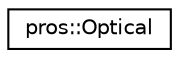 digraph "Graphical Class Hierarchy"
{
 // LATEX_PDF_SIZE
  edge [fontname="Helvetica",fontsize="10",labelfontname="Helvetica",labelfontsize="10"];
  node [fontname="Helvetica",fontsize="10",shape=record];
  rankdir="LR";
  Node0 [label="pros::Optical",height=0.2,width=0.4,color="black", fillcolor="white", style="filled",URL="$classpros_1_1Optical.html",tooltip=" "];
}
